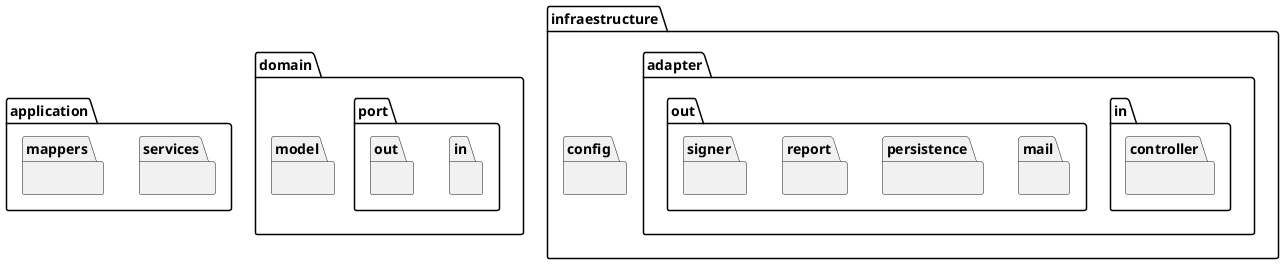 @startuml

package application.services {

}

package application.mappers {

}

package domain.model {

}

package domain.port.in {

}

package domain.port.out {

}

package infraestructure.adapter.in.controller {

}

package infraestructure.adapter.out.mail {

}

package infraestructure.adapter.out.persistence {

}

package infraestructure.adapter.out.report {

}

package infraestructure.adapter.out.signer {

}


package infraestructure.config {

}


@enduml